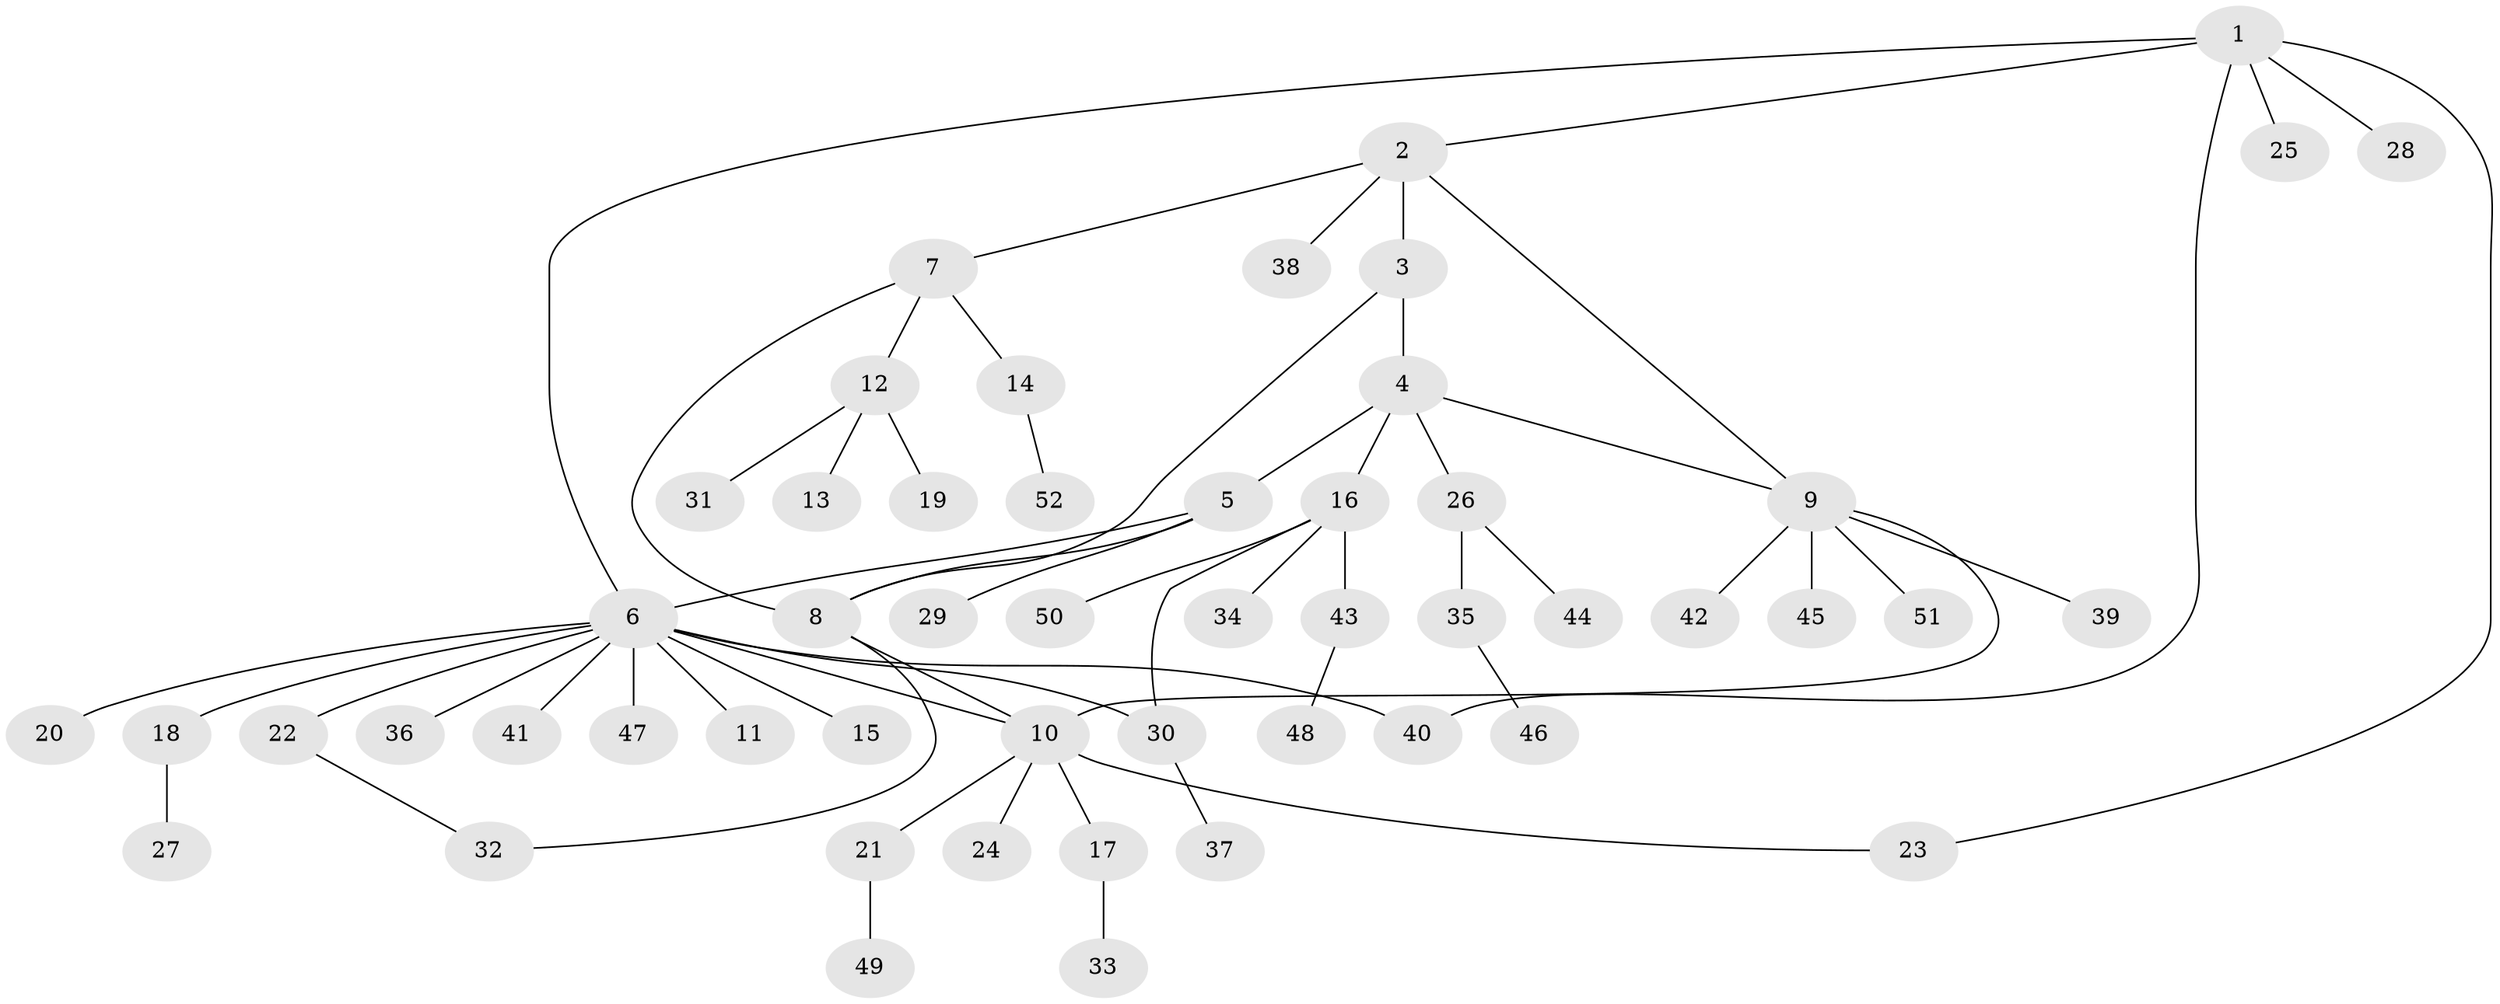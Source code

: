 // coarse degree distribution, {3: 0.06666666666666667, 1: 0.7333333333333333, 5: 0.06666666666666667, 2: 0.06666666666666667, 9: 0.06666666666666667}
// Generated by graph-tools (version 1.1) at 2025/59/03/04/25 21:59:04]
// undirected, 52 vertices, 61 edges
graph export_dot {
graph [start="1"]
  node [color=gray90,style=filled];
  1;
  2;
  3;
  4;
  5;
  6;
  7;
  8;
  9;
  10;
  11;
  12;
  13;
  14;
  15;
  16;
  17;
  18;
  19;
  20;
  21;
  22;
  23;
  24;
  25;
  26;
  27;
  28;
  29;
  30;
  31;
  32;
  33;
  34;
  35;
  36;
  37;
  38;
  39;
  40;
  41;
  42;
  43;
  44;
  45;
  46;
  47;
  48;
  49;
  50;
  51;
  52;
  1 -- 2;
  1 -- 6;
  1 -- 23;
  1 -- 25;
  1 -- 28;
  1 -- 40;
  2 -- 3;
  2 -- 7;
  2 -- 9;
  2 -- 38;
  3 -- 4;
  3 -- 8;
  4 -- 5;
  4 -- 9;
  4 -- 16;
  4 -- 26;
  5 -- 6;
  5 -- 8;
  5 -- 29;
  6 -- 10;
  6 -- 11;
  6 -- 15;
  6 -- 18;
  6 -- 20;
  6 -- 22;
  6 -- 30;
  6 -- 36;
  6 -- 40;
  6 -- 41;
  6 -- 47;
  7 -- 8;
  7 -- 12;
  7 -- 14;
  8 -- 10;
  8 -- 32;
  9 -- 10;
  9 -- 39;
  9 -- 42;
  9 -- 45;
  9 -- 51;
  10 -- 17;
  10 -- 21;
  10 -- 23;
  10 -- 24;
  12 -- 13;
  12 -- 19;
  12 -- 31;
  14 -- 52;
  16 -- 30;
  16 -- 34;
  16 -- 43;
  16 -- 50;
  17 -- 33;
  18 -- 27;
  21 -- 49;
  22 -- 32;
  26 -- 35;
  26 -- 44;
  30 -- 37;
  35 -- 46;
  43 -- 48;
}
